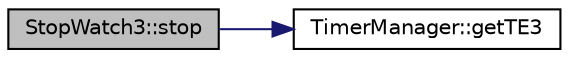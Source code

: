digraph G
{
  edge [fontname="Helvetica",fontsize="10",labelfontname="Helvetica",labelfontsize="10"];
  node [fontname="Helvetica",fontsize="10",shape=record];
  rankdir=LR;
  Node1 [label="StopWatch3::stop",height=0.2,width=0.4,color="black", fillcolor="grey75", style="filled" fontcolor="black"];
  Node1 -> Node2 [color="midnightblue",fontsize="10",style="solid"];
  Node2 [label="TimerManager::getTE3",height=0.2,width=0.4,color="black", fillcolor="white", style="filled",URL="$class_timer_manager.html#aadf54b7a2e86e8eaedece521ed5f118d"];
}
